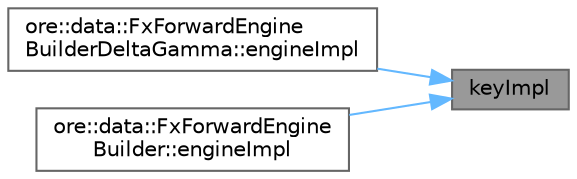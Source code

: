digraph "keyImpl"
{
 // INTERACTIVE_SVG=YES
 // LATEX_PDF_SIZE
  bgcolor="transparent";
  edge [fontname=Helvetica,fontsize=10,labelfontname=Helvetica,labelfontsize=10];
  node [fontname=Helvetica,fontsize=10,shape=box,height=0.2,width=0.4];
  rankdir="RL";
  Node1 [label="keyImpl",height=0.2,width=0.4,color="gray40", fillcolor="grey60", style="filled", fontcolor="black",tooltip=" "];
  Node1 -> Node2 [dir="back",color="steelblue1",style="solid"];
  Node2 [label="ore::data::FxForwardEngine\lBuilderDeltaGamma::engineImpl",height=0.2,width=0.4,color="grey40", fillcolor="white", style="filled",URL="$classore_1_1data_1_1_fx_forward_engine_builder_delta_gamma.html#a0e19f6151c24fe65f5a38e5cd1332b30",tooltip=" "];
  Node1 -> Node3 [dir="back",color="steelblue1",style="solid"];
  Node3 [label="ore::data::FxForwardEngine\lBuilder::engineImpl",height=0.2,width=0.4,color="grey40", fillcolor="white", style="filled",URL="$classore_1_1data_1_1_fx_forward_engine_builder.html#a0e19f6151c24fe65f5a38e5cd1332b30",tooltip=" "];
}
